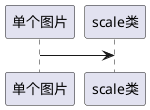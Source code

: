 @startuml
' Bob ->x Alice
' Bob -> Alice
' Bob ->> Alice
' Bob -\ Alice
' Bob \\- Alice
' Bob //-- Alice

' Bob ->o Alice
' Bob o\\-- Alice

' Bob <-> Alice
' Bob <->o Alice
' Bob -[#red]> Alice : hello
' Alice -[#0000FF]->Bob : ok
单个图片 -> scale类
@enduml